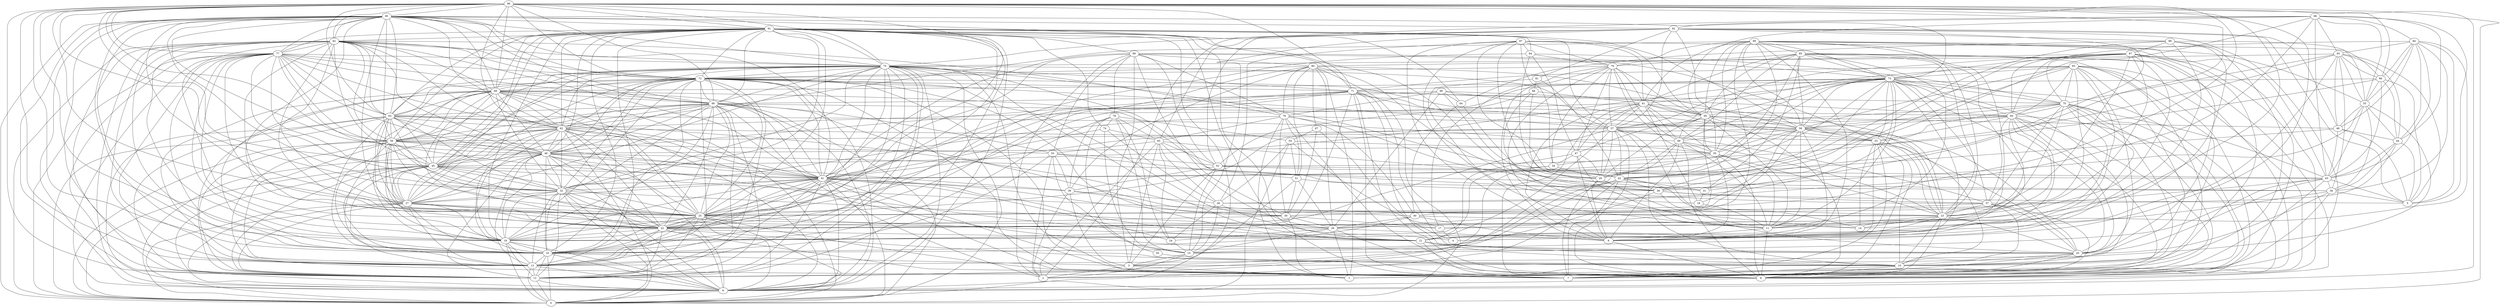 digraph "sensornet-topology" {
label = "";
rankdir="BT";"0"->"6" [arrowhead = "both"] 
"0"->"12" [arrowhead = "both"] 
"0"->"13" [arrowhead = "both"] 
"0"->"16" [arrowhead = "both"] 
"0"->"19" [arrowhead = "both"] 
"0"->"25" [arrowhead = "both"] 
"0"->"27" [arrowhead = "both"] 
"0"->"32" [arrowhead = "both"] 
"0"->"41" [arrowhead = "both"] 
"0"->"45" [arrowhead = "both"] 
"0"->"46" [arrowhead = "both"] 
"0"->"56" [arrowhead = "both"] 
"0"->"62" [arrowhead = "both"] 
"0"->"63" [arrowhead = "both"] 
"0"->"66" [arrowhead = "both"] 
"0"->"69" [arrowhead = "both"] 
"0"->"75" [arrowhead = "both"] 
"0"->"77" [arrowhead = "both"] 
"0"->"80" [arrowhead = "both"] 
"0"->"82" [arrowhead = "both"] 
"0"->"91" [arrowhead = "both"] 
"0"->"95" [arrowhead = "both"] 
"0"->"96" [arrowhead = "both"] 
"1"->"3" [arrowhead = "both"] 
"1"->"26" [arrowhead = "both"] 
"1"->"30" [arrowhead = "both"] 
"1"->"36" [arrowhead = "both"] 
"1"->"60" [arrowhead = "both"] 
"1"->"76" [arrowhead = "both"] 
"1"->"80" [arrowhead = "both"] 
"1"->"88" [arrowhead = "both"] 
"2"->"3" [arrowhead = "both"] 
"2"->"15" [arrowhead = "both"] 
"2"->"39" [arrowhead = "both"] 
"2"->"42" [arrowhead = "both"] 
"2"->"43" [arrowhead = "both"] 
"2"->"53" [arrowhead = "both"] 
"2"->"65" [arrowhead = "both"] 
"2"->"66" [arrowhead = "both"] 
"2"->"85" [arrowhead = "both"] 
"2"->"89" [arrowhead = "both"] 
"2"->"92" [arrowhead = "both"] 
"3"->"15" [arrowhead = "both"] 
"3"->"16" [arrowhead = "both"] 
"3"->"39" [arrowhead = "both"] 
"3"->"42" [arrowhead = "both"] 
"3"->"51" [arrowhead = "both"] 
"3"->"52" [arrowhead = "both"] 
"3"->"65" [arrowhead = "both"] 
"3"->"83" [arrowhead = "both"] 
"3"->"89" [arrowhead = "both"] 
"4"->"17" [arrowhead = "both"] 
"4"->"28" [arrowhead = "both"] 
"4"->"67" [arrowhead = "both"] 
"4"->"70" [arrowhead = "both"] 
"4"->"88" [arrowhead = "both"] 
"5"->"36" [arrowhead = "both"] 
"5"->"38" [arrowhead = "both"] 
"5"->"43" [arrowhead = "both"] 
"5"->"44" [arrowhead = "both"] 
"5"->"48" [arrowhead = "both"] 
"5"->"86" [arrowhead = "both"] 
"5"->"92" [arrowhead = "both"] 
"5"->"93" [arrowhead = "both"] 
"5"->"94" [arrowhead = "both"] 
"5"->"98" [arrowhead = "both"] 
"6"->"8" [arrowhead = "both"] 
"6"->"12" [arrowhead = "both"] 
"6"->"13" [arrowhead = "both"] 
"6"->"16" [arrowhead = "both"] 
"6"->"19" [arrowhead = "both"] 
"6"->"22" [arrowhead = "both"] 
"6"->"25" [arrowhead = "both"] 
"6"->"27" [arrowhead = "both"] 
"6"->"32" [arrowhead = "both"] 
"6"->"41" [arrowhead = "both"] 
"6"->"45" [arrowhead = "both"] 
"6"->"46" [arrowhead = "both"] 
"6"->"54" [arrowhead = "both"] 
"6"->"62" [arrowhead = "both"] 
"6"->"63" [arrowhead = "both"] 
"6"->"66" [arrowhead = "both"] 
"6"->"69" [arrowhead = "both"] 
"6"->"72" [arrowhead = "both"] 
"6"->"75" [arrowhead = "both"] 
"6"->"77" [arrowhead = "both"] 
"6"->"82" [arrowhead = "both"] 
"6"->"85" [arrowhead = "both"] 
"6"->"91" [arrowhead = "both"] 
"6"->"95" [arrowhead = "both"] 
"6"->"96" [arrowhead = "both"] 
"7"->"10" [arrowhead = "both"] 
"7"->"20" [arrowhead = "both"] 
"7"->"21" [arrowhead = "both"] 
"7"->"22" [arrowhead = "both"] 
"7"->"25" [arrowhead = "both"] 
"7"->"29" [arrowhead = "both"] 
"7"->"33" [arrowhead = "both"] 
"7"->"37" [arrowhead = "both"] 
"7"->"41" [arrowhead = "both"] 
"7"->"42" [arrowhead = "both"] 
"7"->"60" [arrowhead = "both"] 
"7"->"70" [arrowhead = "both"] 
"7"->"71" [arrowhead = "both"] 
"7"->"72" [arrowhead = "both"] 
"7"->"75" [arrowhead = "both"] 
"7"->"83" [arrowhead = "both"] 
"7"->"87" [arrowhead = "both"] 
"7"->"91" [arrowhead = "both"] 
"7"->"92" [arrowhead = "both"] 
"8"->"9" [arrowhead = "both"] 
"8"->"10" [arrowhead = "both"] 
"8"->"11" [arrowhead = "both"] 
"8"->"20" [arrowhead = "both"] 
"8"->"23" [arrowhead = "both"] 
"8"->"26" [arrowhead = "both"] 
"8"->"33" [arrowhead = "both"] 
"8"->"35" [arrowhead = "both"] 
"8"->"41" [arrowhead = "both"] 
"8"->"49" [arrowhead = "both"] 
"8"->"56" [arrowhead = "both"] 
"8"->"57" [arrowhead = "both"] 
"8"->"59" [arrowhead = "both"] 
"8"->"60" [arrowhead = "both"] 
"8"->"61" [arrowhead = "both"] 
"8"->"70" [arrowhead = "both"] 
"8"->"71" [arrowhead = "both"] 
"8"->"73" [arrowhead = "both"] 
"8"->"76" [arrowhead = "both"] 
"8"->"83" [arrowhead = "both"] 
"8"->"85" [arrowhead = "both"] 
"8"->"99" [arrowhead = "both"] 
"9"->"11" [arrowhead = "both"] 
"9"->"23" [arrowhead = "both"] 
"9"->"26" [arrowhead = "both"] 
"9"->"29" [arrowhead = "both"] 
"9"->"35" [arrowhead = "both"] 
"9"->"40" [arrowhead = "both"] 
"9"->"47" [arrowhead = "both"] 
"9"->"49" [arrowhead = "both"] 
"9"->"58" [arrowhead = "both"] 
"9"->"61" [arrowhead = "both"] 
"9"->"73" [arrowhead = "both"] 
"9"->"79" [arrowhead = "both"] 
"9"->"85" [arrowhead = "both"] 
"9"->"97" [arrowhead = "both"] 
"9"->"99" [arrowhead = "both"] 
"10"->"20" [arrowhead = "both"] 
"10"->"21" [arrowhead = "both"] 
"10"->"22" [arrowhead = "both"] 
"10"->"23" [arrowhead = "both"] 
"10"->"33" [arrowhead = "both"] 
"10"->"37" [arrowhead = "both"] 
"10"->"50" [arrowhead = "both"] 
"10"->"57" [arrowhead = "both"] 
"10"->"58" [arrowhead = "both"] 
"10"->"70" [arrowhead = "both"] 
"10"->"71" [arrowhead = "both"] 
"10"->"72" [arrowhead = "both"] 
"10"->"73" [arrowhead = "both"] 
"10"->"83" [arrowhead = "both"] 
"10"->"87" [arrowhead = "both"] 
"11"->"18" [arrowhead = "both"] 
"11"->"23" [arrowhead = "both"] 
"11"->"29" [arrowhead = "both"] 
"11"->"35" [arrowhead = "both"] 
"11"->"47" [arrowhead = "both"] 
"11"->"49" [arrowhead = "both"] 
"11"->"58" [arrowhead = "both"] 
"11"->"59" [arrowhead = "both"] 
"11"->"73" [arrowhead = "both"] 
"11"->"79" [arrowhead = "both"] 
"11"->"85" [arrowhead = "both"] 
"11"->"97" [arrowhead = "both"] 
"11"->"99" [arrowhead = "both"] 
"12"->"13" [arrowhead = "both"] 
"12"->"16" [arrowhead = "both"] 
"12"->"19" [arrowhead = "both"] 
"12"->"22" [arrowhead = "both"] 
"12"->"25" [arrowhead = "both"] 
"12"->"27" [arrowhead = "both"] 
"12"->"32" [arrowhead = "both"] 
"12"->"34" [arrowhead = "both"] 
"12"->"41" [arrowhead = "both"] 
"12"->"45" [arrowhead = "both"] 
"12"->"46" [arrowhead = "both"] 
"12"->"49" [arrowhead = "both"] 
"12"->"56" [arrowhead = "both"] 
"12"->"63" [arrowhead = "both"] 
"12"->"66" [arrowhead = "both"] 
"12"->"69" [arrowhead = "both"] 
"12"->"72" [arrowhead = "both"] 
"12"->"75" [arrowhead = "both"] 
"12"->"77" [arrowhead = "both"] 
"12"->"82" [arrowhead = "both"] 
"12"->"91" [arrowhead = "both"] 
"12"->"95" [arrowhead = "both"] 
"12"->"96" [arrowhead = "both"] 
"13"->"16" [arrowhead = "both"] 
"13"->"19" [arrowhead = "both"] 
"13"->"22" [arrowhead = "both"] 
"13"->"25" [arrowhead = "both"] 
"13"->"27" [arrowhead = "both"] 
"13"->"32" [arrowhead = "both"] 
"13"->"41" [arrowhead = "both"] 
"13"->"45" [arrowhead = "both"] 
"13"->"46" [arrowhead = "both"] 
"13"->"55" [arrowhead = "both"] 
"13"->"56" [arrowhead = "both"] 
"13"->"62" [arrowhead = "both"] 
"13"->"66" [arrowhead = "both"] 
"13"->"69" [arrowhead = "both"] 
"13"->"72" [arrowhead = "both"] 
"13"->"75" [arrowhead = "both"] 
"13"->"77" [arrowhead = "both"] 
"13"->"82" [arrowhead = "both"] 
"13"->"91" [arrowhead = "both"] 
"13"->"95" [arrowhead = "both"] 
"13"->"96" [arrowhead = "both"] 
"14"->"23" [arrowhead = "both"] 
"14"->"33" [arrowhead = "both"] 
"14"->"38" [arrowhead = "both"] 
"14"->"40" [arrowhead = "both"] 
"14"->"68" [arrowhead = "both"] 
"14"->"88" [arrowhead = "both"] 
"14"->"93" [arrowhead = "both"] 
"15"->"24" [arrowhead = "both"] 
"15"->"26" [arrowhead = "both"] 
"15"->"28" [arrowhead = "both"] 
"15"->"42" [arrowhead = "both"] 
"15"->"43" [arrowhead = "both"] 
"15"->"52" [arrowhead = "both"] 
"15"->"53" [arrowhead = "both"] 
"15"->"74" [arrowhead = "both"] 
"15"->"78" [arrowhead = "both"] 
"15"->"92" [arrowhead = "both"] 
"15"->"96" [arrowhead = "both"] 
"16"->"19" [arrowhead = "both"] 
"16"->"22" [arrowhead = "both"] 
"16"->"25" [arrowhead = "both"] 
"16"->"27" [arrowhead = "both"] 
"16"->"32" [arrowhead = "both"] 
"16"->"38" [arrowhead = "both"] 
"16"->"40" [arrowhead = "both"] 
"16"->"41" [arrowhead = "both"] 
"16"->"45" [arrowhead = "both"] 
"16"->"46" [arrowhead = "both"] 
"16"->"53" [arrowhead = "both"] 
"16"->"56" [arrowhead = "both"] 
"16"->"62" [arrowhead = "both"] 
"16"->"63" [arrowhead = "both"] 
"16"->"69" [arrowhead = "both"] 
"16"->"72" [arrowhead = "both"] 
"16"->"75" [arrowhead = "both"] 
"16"->"77" [arrowhead = "both"] 
"16"->"78" [arrowhead = "both"] 
"16"->"82" [arrowhead = "both"] 
"16"->"91" [arrowhead = "both"] 
"16"->"95" [arrowhead = "both"] 
"16"->"96" [arrowhead = "both"] 
"17"->"27" [arrowhead = "both"] 
"17"->"30" [arrowhead = "both"] 
"17"->"54" [arrowhead = "both"] 
"17"->"79" [arrowhead = "both"] 
"17"->"94" [arrowhead = "both"] 
"17"->"99" [arrowhead = "both"] 
"18"->"31" [arrowhead = "both"] 
"18"->"58" [arrowhead = "both"] 
"18"->"61" [arrowhead = "both"] 
"18"->"81" [arrowhead = "both"] 
"19"->"22" [arrowhead = "both"] 
"19"->"25" [arrowhead = "both"] 
"19"->"27" [arrowhead = "both"] 
"19"->"32" [arrowhead = "both"] 
"19"->"34" [arrowhead = "both"] 
"19"->"36" [arrowhead = "both"] 
"19"->"41" [arrowhead = "both"] 
"19"->"45" [arrowhead = "both"] 
"19"->"46" [arrowhead = "both"] 
"19"->"56" [arrowhead = "both"] 
"19"->"62" [arrowhead = "both"] 
"19"->"63" [arrowhead = "both"] 
"19"->"66" [arrowhead = "both"] 
"19"->"71" [arrowhead = "both"] 
"19"->"72" [arrowhead = "both"] 
"19"->"75" [arrowhead = "both"] 
"19"->"77" [arrowhead = "both"] 
"19"->"82" [arrowhead = "both"] 
"19"->"91" [arrowhead = "both"] 
"19"->"95" [arrowhead = "both"] 
"19"->"96" [arrowhead = "both"] 
"20"->"21" [arrowhead = "both"] 
"20"->"23" [arrowhead = "both"] 
"20"->"33" [arrowhead = "both"] 
"20"->"36" [arrowhead = "both"] 
"20"->"37" [arrowhead = "both"] 
"20"->"43" [arrowhead = "both"] 
"20"->"57" [arrowhead = "both"] 
"20"->"58" [arrowhead = "both"] 
"20"->"60" [arrowhead = "both"] 
"20"->"62" [arrowhead = "both"] 
"20"->"71" [arrowhead = "both"] 
"20"->"73" [arrowhead = "both"] 
"20"->"83" [arrowhead = "both"] 
"20"->"87" [arrowhead = "both"] 
"21"->"22" [arrowhead = "both"] 
"21"->"25" [arrowhead = "both"] 
"21"->"33" [arrowhead = "both"] 
"21"->"41" [arrowhead = "both"] 
"21"->"46" [arrowhead = "both"] 
"21"->"47" [arrowhead = "both"] 
"21"->"57" [arrowhead = "both"] 
"21"->"60" [arrowhead = "both"] 
"21"->"70" [arrowhead = "both"] 
"21"->"72" [arrowhead = "both"] 
"21"->"75" [arrowhead = "both"] 
"21"->"83" [arrowhead = "both"] 
"21"->"91" [arrowhead = "both"] 
"22"->"25" [arrowhead = "both"] 
"22"->"27" [arrowhead = "both"] 
"22"->"30" [arrowhead = "both"] 
"22"->"32" [arrowhead = "both"] 
"22"->"41" [arrowhead = "both"] 
"22"->"45" [arrowhead = "both"] 
"22"->"46" [arrowhead = "both"] 
"22"->"56" [arrowhead = "both"] 
"22"->"57" [arrowhead = "both"] 
"22"->"60" [arrowhead = "both"] 
"22"->"62" [arrowhead = "both"] 
"22"->"63" [arrowhead = "both"] 
"22"->"66" [arrowhead = "both"] 
"22"->"69" [arrowhead = "both"] 
"22"->"71" [arrowhead = "both"] 
"22"->"75" [arrowhead = "both"] 
"22"->"77" [arrowhead = "both"] 
"22"->"80" [arrowhead = "both"] 
"22"->"82" [arrowhead = "both"] 
"22"->"91" [arrowhead = "both"] 
"22"->"95" [arrowhead = "both"] 
"22"->"96" [arrowhead = "both"] 
"23"->"33" [arrowhead = "both"] 
"23"->"35" [arrowhead = "both"] 
"23"->"37" [arrowhead = "both"] 
"23"->"42" [arrowhead = "both"] 
"23"->"45" [arrowhead = "both"] 
"23"->"49" [arrowhead = "both"] 
"23"->"58" [arrowhead = "both"] 
"23"->"59" [arrowhead = "both"] 
"23"->"60" [arrowhead = "both"] 
"23"->"61" [arrowhead = "both"] 
"23"->"63" [arrowhead = "both"] 
"23"->"70" [arrowhead = "both"] 
"23"->"83" [arrowhead = "both"] 
"23"->"85" [arrowhead = "both"] 
"23"->"87" [arrowhead = "both"] 
"23"->"99" [arrowhead = "both"] 
"24"->"26" [arrowhead = "both"] 
"24"->"28" [arrowhead = "both"] 
"24"->"41" [arrowhead = "both"] 
"24"->"65" [arrowhead = "both"] 
"24"->"78" [arrowhead = "both"] 
"25"->"27" [arrowhead = "both"] 
"25"->"32" [arrowhead = "both"] 
"25"->"41" [arrowhead = "both"] 
"25"->"43" [arrowhead = "both"] 
"25"->"45" [arrowhead = "both"] 
"25"->"46" [arrowhead = "both"] 
"25"->"56" [arrowhead = "both"] 
"25"->"57" [arrowhead = "both"] 
"25"->"62" [arrowhead = "both"] 
"25"->"63" [arrowhead = "both"] 
"25"->"66" [arrowhead = "both"] 
"25"->"68" [arrowhead = "both"] 
"25"->"69" [arrowhead = "both"] 
"25"->"71" [arrowhead = "both"] 
"25"->"72" [arrowhead = "both"] 
"25"->"77" [arrowhead = "both"] 
"25"->"82" [arrowhead = "both"] 
"25"->"84" [arrowhead = "both"] 
"25"->"89" [arrowhead = "both"] 
"25"->"91" [arrowhead = "both"] 
"25"->"95" [arrowhead = "both"] 
"25"->"96" [arrowhead = "both"] 
"26"->"30" [arrowhead = "both"] 
"26"->"32" [arrowhead = "both"] 
"26"->"40" [arrowhead = "both"] 
"26"->"51" [arrowhead = "both"] 
"26"->"58" [arrowhead = "both"] 
"26"->"65" [arrowhead = "both"] 
"26"->"80" [arrowhead = "both"] 
"26"->"82" [arrowhead = "both"] 
"26"->"87" [arrowhead = "both"] 
"26"->"90" [arrowhead = "both"] 
"27"->"32" [arrowhead = "both"] 
"27"->"41" [arrowhead = "both"] 
"27"->"45" [arrowhead = "both"] 
"27"->"46" [arrowhead = "both"] 
"27"->"56" [arrowhead = "both"] 
"27"->"62" [arrowhead = "both"] 
"27"->"63" [arrowhead = "both"] 
"27"->"66" [arrowhead = "both"] 
"27"->"69" [arrowhead = "both"] 
"27"->"72" [arrowhead = "both"] 
"27"->"75" [arrowhead = "both"] 
"27"->"82" [arrowhead = "both"] 
"27"->"91" [arrowhead = "both"] 
"27"->"95" [arrowhead = "both"] 
"27"->"96" [arrowhead = "both"] 
"28"->"39" [arrowhead = "both"] 
"28"->"54" [arrowhead = "both"] 
"28"->"65" [arrowhead = "both"] 
"28"->"73" [arrowhead = "both"] 
"28"->"74" [arrowhead = "both"] 
"28"->"97" [arrowhead = "both"] 
"28"->"98" [arrowhead = "both"] 
"29"->"34" [arrowhead = "both"] 
"29"->"35" [arrowhead = "both"] 
"29"->"47" [arrowhead = "both"] 
"29"->"49" [arrowhead = "both"] 
"29"->"57" [arrowhead = "both"] 
"29"->"59" [arrowhead = "both"] 
"29"->"61" [arrowhead = "both"] 
"29"->"76" [arrowhead = "both"] 
"29"->"84" [arrowhead = "both"] 
"29"->"85" [arrowhead = "both"] 
"29"->"97" [arrowhead = "both"] 
"29"->"99" [arrowhead = "both"] 
"30"->"37" [arrowhead = "both"] 
"30"->"39" [arrowhead = "both"] 
"30"->"41" [arrowhead = "both"] 
"30"->"51" [arrowhead = "both"] 
"30"->"67" [arrowhead = "both"] 
"30"->"72" [arrowhead = "both"] 
"30"->"76" [arrowhead = "both"] 
"30"->"87" [arrowhead = "both"] 
"30"->"89" [arrowhead = "both"] 
"31"->"42" [arrowhead = "both"] 
"31"->"68" [arrowhead = "both"] 
"31"->"83" [arrowhead = "both"] 
"31"->"85" [arrowhead = "both"] 
"31"->"90" [arrowhead = "both"] 
"31"->"96" [arrowhead = "both"] 
"32"->"41" [arrowhead = "both"] 
"32"->"45" [arrowhead = "both"] 
"32"->"46" [arrowhead = "both"] 
"32"->"56" [arrowhead = "both"] 
"32"->"62" [arrowhead = "both"] 
"32"->"63" [arrowhead = "both"] 
"32"->"66" [arrowhead = "both"] 
"32"->"69" [arrowhead = "both"] 
"32"->"72" [arrowhead = "both"] 
"32"->"75" [arrowhead = "both"] 
"32"->"76" [arrowhead = "both"] 
"32"->"77" [arrowhead = "both"] 
"32"->"91" [arrowhead = "both"] 
"32"->"95" [arrowhead = "both"] 
"32"->"96" [arrowhead = "both"] 
"33"->"57" [arrowhead = "both"] 
"33"->"58" [arrowhead = "both"] 
"33"->"60" [arrowhead = "both"] 
"33"->"70" [arrowhead = "both"] 
"33"->"71" [arrowhead = "both"] 
"33"->"73" [arrowhead = "both"] 
"33"->"89" [arrowhead = "both"] 
"33"->"90" [arrowhead = "both"] 
"34"->"35" [arrowhead = "both"] 
"34"->"47" [arrowhead = "both"] 
"34"->"79" [arrowhead = "both"] 
"34"->"97" [arrowhead = "both"] 
"35"->"49" [arrowhead = "both"] 
"35"->"54" [arrowhead = "both"] 
"35"->"58" [arrowhead = "both"] 
"35"->"59" [arrowhead = "both"] 
"35"->"61" [arrowhead = "both"] 
"35"->"63" [arrowhead = "both"] 
"35"->"73" [arrowhead = "both"] 
"35"->"79" [arrowhead = "both"] 
"35"->"92" [arrowhead = "both"] 
"35"->"99" [arrowhead = "both"] 
"36"->"43" [arrowhead = "both"] 
"36"->"44" [arrowhead = "both"] 
"36"->"46" [arrowhead = "both"] 
"36"->"55" [arrowhead = "both"] 
"36"->"69" [arrowhead = "both"] 
"36"->"93" [arrowhead = "both"] 
"36"->"94" [arrowhead = "both"] 
"37"->"38" [arrowhead = "both"] 
"37"->"44" [arrowhead = "both"] 
"37"->"57" [arrowhead = "both"] 
"37"->"60" [arrowhead = "both"] 
"37"->"70" [arrowhead = "both"] 
"37"->"73" [arrowhead = "both"] 
"37"->"80" [arrowhead = "both"] 
"38"->"42" [arrowhead = "both"] 
"38"->"51" [arrowhead = "both"] 
"38"->"55" [arrowhead = "both"] 
"38"->"64" [arrowhead = "both"] 
"38"->"75" [arrowhead = "both"] 
"38"->"87" [arrowhead = "both"] 
"38"->"91" [arrowhead = "both"] 
"38"->"92" [arrowhead = "both"] 
"39"->"41" [arrowhead = "both"] 
"39"->"46" [arrowhead = "both"] 
"39"->"52" [arrowhead = "both"] 
"39"->"53" [arrowhead = "both"] 
"39"->"78" [arrowhead = "both"] 
"39"->"80" [arrowhead = "both"] 
"40"->"59" [arrowhead = "both"] 
"40"->"64" [arrowhead = "both"] 
"40"->"66" [arrowhead = "both"] 
"40"->"76" [arrowhead = "both"] 
"41"->"45" [arrowhead = "both"] 
"41"->"46" [arrowhead = "both"] 
"41"->"56" [arrowhead = "both"] 
"41"->"57" [arrowhead = "both"] 
"41"->"58" [arrowhead = "both"] 
"41"->"62" [arrowhead = "both"] 
"41"->"63" [arrowhead = "both"] 
"41"->"66" [arrowhead = "both"] 
"41"->"69" [arrowhead = "both"] 
"41"->"71" [arrowhead = "both"] 
"41"->"72" [arrowhead = "both"] 
"41"->"73" [arrowhead = "both"] 
"41"->"74" [arrowhead = "both"] 
"41"->"75" [arrowhead = "both"] 
"41"->"77" [arrowhead = "both"] 
"41"->"82" [arrowhead = "both"] 
"41"->"89" [arrowhead = "both"] 
"41"->"95" [arrowhead = "both"] 
"41"->"96" [arrowhead = "both"] 
"42"->"48" [arrowhead = "both"] 
"42"->"52" [arrowhead = "both"] 
"42"->"57" [arrowhead = "both"] 
"42"->"65" [arrowhead = "both"] 
"42"->"73" [arrowhead = "both"] 
"42"->"81" [arrowhead = "both"] 
"42"->"88" [arrowhead = "both"] 
"42"->"97" [arrowhead = "both"] 
"42"->"98" [arrowhead = "both"] 
"43"->"44" [arrowhead = "both"] 
"43"->"48" [arrowhead = "both"] 
"43"->"52" [arrowhead = "both"] 
"43"->"55" [arrowhead = "both"] 
"43"->"70" [arrowhead = "both"] 
"43"->"75" [arrowhead = "both"] 
"43"->"86" [arrowhead = "both"] 
"43"->"94" [arrowhead = "both"] 
"43"->"98" [arrowhead = "both"] 
"43"->"99" [arrowhead = "both"] 
"44"->"48" [arrowhead = "both"] 
"44"->"55" [arrowhead = "both"] 
"44"->"86" [arrowhead = "both"] 
"44"->"93" [arrowhead = "both"] 
"44"->"94" [arrowhead = "both"] 
"44"->"98" [arrowhead = "both"] 
"45"->"46" [arrowhead = "both"] 
"45"->"56" [arrowhead = "both"] 
"45"->"62" [arrowhead = "both"] 
"45"->"63" [arrowhead = "both"] 
"45"->"66" [arrowhead = "both"] 
"45"->"69" [arrowhead = "both"] 
"45"->"72" [arrowhead = "both"] 
"45"->"73" [arrowhead = "both"] 
"45"->"75" [arrowhead = "both"] 
"45"->"77" [arrowhead = "both"] 
"45"->"82" [arrowhead = "both"] 
"45"->"91" [arrowhead = "both"] 
"45"->"96" [arrowhead = "both"] 
"46"->"56" [arrowhead = "both"] 
"46"->"62" [arrowhead = "both"] 
"46"->"63" [arrowhead = "both"] 
"46"->"66" [arrowhead = "both"] 
"46"->"69" [arrowhead = "both"] 
"46"->"71" [arrowhead = "both"] 
"46"->"72" [arrowhead = "both"] 
"46"->"75" [arrowhead = "both"] 
"46"->"77" [arrowhead = "both"] 
"46"->"82" [arrowhead = "both"] 
"46"->"86" [arrowhead = "both"] 
"46"->"91" [arrowhead = "both"] 
"46"->"95" [arrowhead = "both"] 
"47"->"59" [arrowhead = "both"] 
"47"->"61" [arrowhead = "both"] 
"47"->"79" [arrowhead = "both"] 
"47"->"84" [arrowhead = "both"] 
"48"->"55" [arrowhead = "both"] 
"48"->"59" [arrowhead = "both"] 
"48"->"92" [arrowhead = "both"] 
"48"->"93" [arrowhead = "both"] 
"48"->"94" [arrowhead = "both"] 
"49"->"58" [arrowhead = "both"] 
"49"->"59" [arrowhead = "both"] 
"49"->"61" [arrowhead = "both"] 
"49"->"62" [arrowhead = "both"] 
"49"->"73" [arrowhead = "both"] 
"49"->"79" [arrowhead = "both"] 
"49"->"85" [arrowhead = "both"] 
"50"->"78" [arrowhead = "both"] 
"51"->"53" [arrowhead = "both"] 
"51"->"54" [arrowhead = "both"] 
"51"->"76" [arrowhead = "both"] 
"51"->"80" [arrowhead = "both"] 
"52"->"53" [arrowhead = "both"] 
"52"->"61" [arrowhead = "both"] 
"52"->"65" [arrowhead = "both"] 
"52"->"89" [arrowhead = "both"] 
"52"->"92" [arrowhead = "both"] 
"52"->"93" [arrowhead = "both"] 
"53"->"56" [arrowhead = "both"] 
"53"->"65" [arrowhead = "both"] 
"53"->"66" [arrowhead = "both"] 
"53"->"89" [arrowhead = "both"] 
"54"->"67" [arrowhead = "both"] 
"54"->"78" [arrowhead = "both"] 
"55"->"86" [arrowhead = "both"] 
"55"->"88" [arrowhead = "both"] 
"55"->"93" [arrowhead = "both"] 
"55"->"94" [arrowhead = "both"] 
"55"->"98" [arrowhead = "both"] 
"55"->"99" [arrowhead = "both"] 
"56"->"58" [arrowhead = "both"] 
"56"->"62" [arrowhead = "both"] 
"56"->"63" [arrowhead = "both"] 
"56"->"66" [arrowhead = "both"] 
"56"->"69" [arrowhead = "both"] 
"56"->"72" [arrowhead = "both"] 
"56"->"75" [arrowhead = "both"] 
"56"->"77" [arrowhead = "both"] 
"56"->"82" [arrowhead = "both"] 
"56"->"91" [arrowhead = "both"] 
"56"->"95" [arrowhead = "both"] 
"56"->"96" [arrowhead = "both"] 
"57"->"60" [arrowhead = "both"] 
"57"->"61" [arrowhead = "both"] 
"57"->"70" [arrowhead = "both"] 
"57"->"71" [arrowhead = "both"] 
"57"->"72" [arrowhead = "both"] 
"57"->"75" [arrowhead = "both"] 
"57"->"79" [arrowhead = "both"] 
"57"->"83" [arrowhead = "both"] 
"57"->"87" [arrowhead = "both"] 
"57"->"91" [arrowhead = "both"] 
"57"->"92" [arrowhead = "both"] 
"58"->"59" [arrowhead = "both"] 
"58"->"60" [arrowhead = "both"] 
"58"->"61" [arrowhead = "both"] 
"58"->"70" [arrowhead = "both"] 
"58"->"73" [arrowhead = "both"] 
"58"->"76" [arrowhead = "both"] 
"58"->"80" [arrowhead = "both"] 
"58"->"83" [arrowhead = "both"] 
"58"->"85" [arrowhead = "both"] 
"58"->"91" [arrowhead = "both"] 
"58"->"99" [arrowhead = "both"] 
"59"->"61" [arrowhead = "both"] 
"59"->"66" [arrowhead = "both"] 
"59"->"73" [arrowhead = "both"] 
"59"->"79" [arrowhead = "both"] 
"59"->"85" [arrowhead = "both"] 
"59"->"90" [arrowhead = "both"] 
"59"->"97" [arrowhead = "both"] 
"59"->"98" [arrowhead = "both"] 
"59"->"99" [arrowhead = "both"] 
"60"->"70" [arrowhead = "both"] 
"60"->"71" [arrowhead = "both"] 
"60"->"72" [arrowhead = "both"] 
"60"->"73" [arrowhead = "both"] 
"60"->"83" [arrowhead = "both"] 
"60"->"87" [arrowhead = "both"] 
"60"->"94" [arrowhead = "both"] 
"61"->"68" [arrowhead = "both"] 
"61"->"73" [arrowhead = "both"] 
"61"->"79" [arrowhead = "both"] 
"61"->"85" [arrowhead = "both"] 
"61"->"97" [arrowhead = "both"] 
"61"->"99" [arrowhead = "both"] 
"62"->"63" [arrowhead = "both"] 
"62"->"66" [arrowhead = "both"] 
"62"->"69" [arrowhead = "both"] 
"62"->"72" [arrowhead = "both"] 
"62"->"73" [arrowhead = "both"] 
"62"->"75" [arrowhead = "both"] 
"62"->"77" [arrowhead = "both"] 
"62"->"82" [arrowhead = "both"] 
"62"->"91" [arrowhead = "both"] 
"62"->"95" [arrowhead = "both"] 
"62"->"96" [arrowhead = "both"] 
"62"->"99" [arrowhead = "both"] 
"63"->"66" [arrowhead = "both"] 
"63"->"69" [arrowhead = "both"] 
"63"->"72" [arrowhead = "both"] 
"63"->"75" [arrowhead = "both"] 
"63"->"77" [arrowhead = "both"] 
"63"->"82" [arrowhead = "both"] 
"63"->"91" [arrowhead = "both"] 
"63"->"95" [arrowhead = "both"] 
"63"->"96" [arrowhead = "both"] 
"64"->"88" [arrowhead = "both"] 
"64"->"90" [arrowhead = "both"] 
"64"->"95" [arrowhead = "both"] 
"65"->"74" [arrowhead = "both"] 
"65"->"76" [arrowhead = "both"] 
"65"->"78" [arrowhead = "both"] 
"65"->"92" [arrowhead = "both"] 
"66"->"69" [arrowhead = "both"] 
"66"->"72" [arrowhead = "both"] 
"66"->"75" [arrowhead = "both"] 
"66"->"77" [arrowhead = "both"] 
"66"->"82" [arrowhead = "both"] 
"66"->"90" [arrowhead = "both"] 
"66"->"91" [arrowhead = "both"] 
"66"->"95" [arrowhead = "both"] 
"66"->"96" [arrowhead = "both"] 
"67"->"80" [arrowhead = "both"] 
"68"->"81" [arrowhead = "both"] 
"69"->"72" [arrowhead = "both"] 
"69"->"75" [arrowhead = "both"] 
"69"->"77" [arrowhead = "both"] 
"69"->"82" [arrowhead = "both"] 
"69"->"86" [arrowhead = "both"] 
"69"->"91" [arrowhead = "both"] 
"69"->"95" [arrowhead = "both"] 
"69"->"96" [arrowhead = "both"] 
"70"->"71" [arrowhead = "both"] 
"70"->"73" [arrowhead = "both"] 
"70"->"83" [arrowhead = "both"] 
"70"->"84" [arrowhead = "both"] 
"70"->"87" [arrowhead = "both"] 
"70"->"93" [arrowhead = "both"] 
"71"->"72" [arrowhead = "both"] 
"71"->"73" [arrowhead = "both"] 
"71"->"75" [arrowhead = "both"] 
"71"->"83" [arrowhead = "both"] 
"71"->"91" [arrowhead = "both"] 
"71"->"96" [arrowhead = "both"] 
"72"->"75" [arrowhead = "both"] 
"72"->"77" [arrowhead = "both"] 
"72"->"79" [arrowhead = "both"] 
"72"->"80" [arrowhead = "both"] 
"72"->"82" [arrowhead = "both"] 
"72"->"91" [arrowhead = "both"] 
"72"->"95" [arrowhead = "both"] 
"72"->"96" [arrowhead = "both"] 
"73"->"83" [arrowhead = "both"] 
"73"->"85" [arrowhead = "both"] 
"73"->"87" [arrowhead = "both"] 
"73"->"89" [arrowhead = "both"] 
"73"->"95" [arrowhead = "both"] 
"73"->"99" [arrowhead = "both"] 
"74"->"78" [arrowhead = "both"] 
"74"->"91" [arrowhead = "both"] 
"75"->"77" [arrowhead = "both"] 
"75"->"82" [arrowhead = "both"] 
"75"->"91" [arrowhead = "both"] 
"75"->"93" [arrowhead = "both"] 
"75"->"95" [arrowhead = "both"] 
"75"->"96" [arrowhead = "both"] 
"75"->"98" [arrowhead = "both"] 
"76"->"80" [arrowhead = "both"] 
"76"->"82" [arrowhead = "both"] 
"76"->"89" [arrowhead = "both"] 
"76"->"90" [arrowhead = "both"] 
"77"->"82" [arrowhead = "both"] 
"77"->"91" [arrowhead = "both"] 
"77"->"95" [arrowhead = "both"] 
"77"->"96" [arrowhead = "both"] 
"78"->"89" [arrowhead = "both"] 
"79"->"84" [arrowhead = "both"] 
"79"->"85" [arrowhead = "both"] 
"79"->"97" [arrowhead = "both"] 
"79"->"99" [arrowhead = "both"] 
"80"->"87" [arrowhead = "both"] 
"80"->"89" [arrowhead = "both"] 
"81"->"92" [arrowhead = "both"] 
"82"->"91" [arrowhead = "both"] 
"82"->"95" [arrowhead = "both"] 
"82"->"96" [arrowhead = "both"] 
"84"->"91" [arrowhead = "both"] 
"84"->"97" [arrowhead = "both"] 
"85"->"99" [arrowhead = "both"] 
"86"->"93" [arrowhead = "both"] 
"86"->"94" [arrowhead = "both"] 
"86"->"96" [arrowhead = "both"] 
"86"->"97" [arrowhead = "both"] 
"87"->"88" [arrowhead = "both"] 
"88"->"92" [arrowhead = "both"] 
"89"->"91" [arrowhead = "both"] 
"91"->"95" [arrowhead = "both"] 
"91"->"96" [arrowhead = "both"] 
"92"->"95" [arrowhead = "both"] 
"92"->"98" [arrowhead = "both"] 
"93"->"94" [arrowhead = "both"] 
"93"->"98" [arrowhead = "both"] 
"94"->"98" [arrowhead = "both"] 
"95"->"96" [arrowhead = "both"] 
}